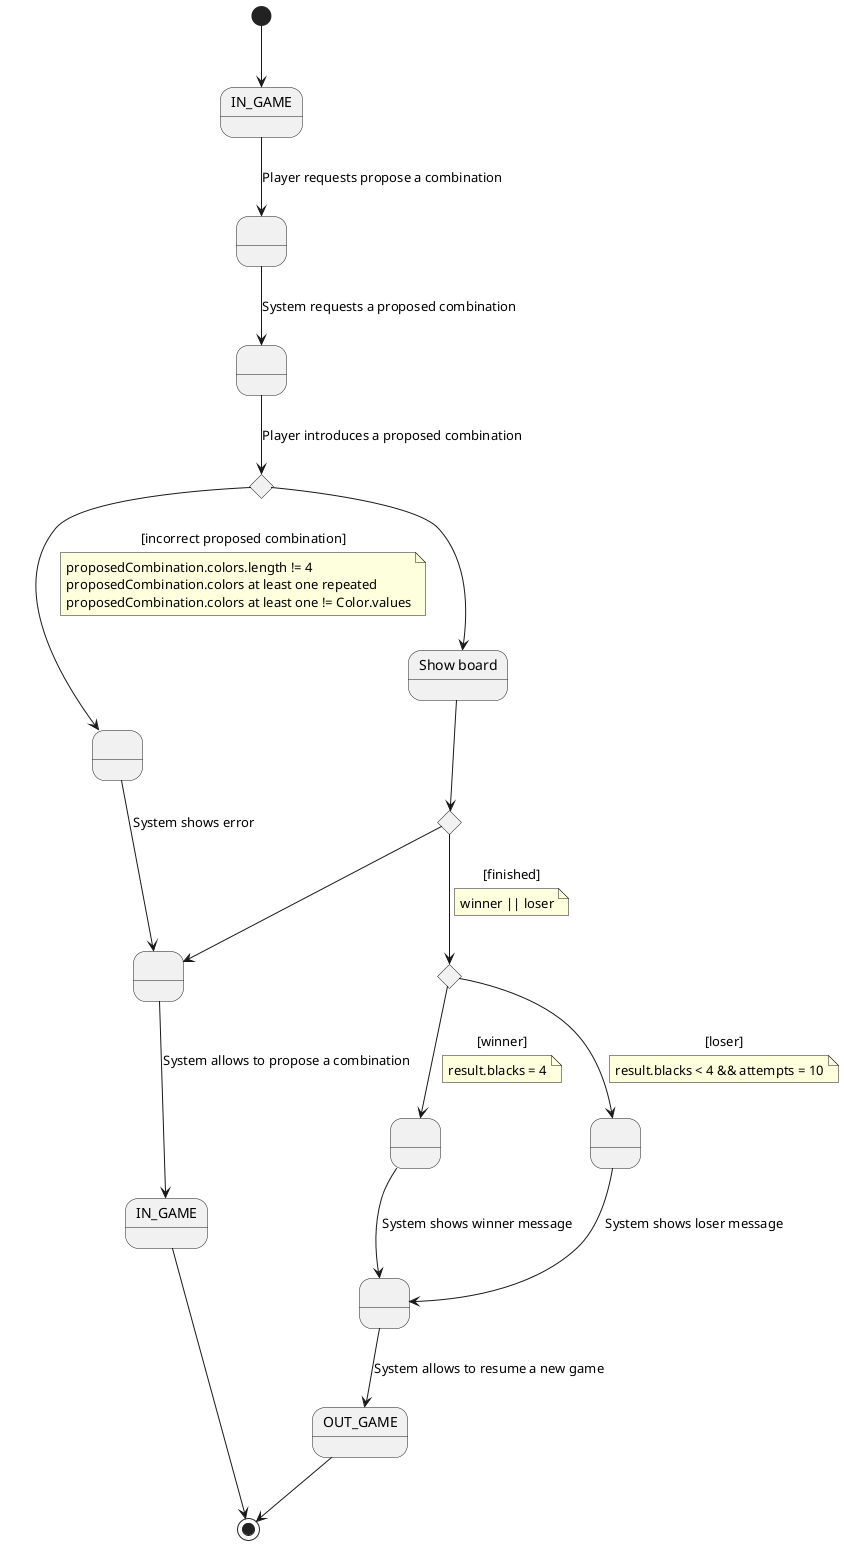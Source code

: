 @startuml propose_combination_usecase
state IN_GAME
state requested as " "
state allowed as " "
state error as " "
state ShowBoard as "Show board"
state winner as " "
state looser as " "
state finished as " "
state last as " "
state is_correct <<choice>>
state is_finished <<choice>>
state is_winner <<choice>>
state OUT_GAME
state IN_GAME_AGAIN as "IN_GAME"

[*] --> IN_GAME
IN_GAME --> requested: Player requests propose a combination
requested --> allowed: System requests a proposed combination
allowed --> is_correct: Player introduces a proposed combination
is_correct --> ShowBoard
is_correct --> error: [incorrect proposed combination]
note on link 
  proposedCombination.colors.length != 4
  proposedCombination.colors at least one repeated
  proposedCombination.colors at least one != Color.values
end note
error --> last: System shows error
ShowBoard --> is_finished
is_finished --> is_winner: [finished]
note on link
  winner || loser
end note
is_winner --> winner: [winner]
note on link
  result.blacks = 4
end note
is_winner --> looser: [loser]
note on link
  result.blacks < 4 && attempts = 10
end note
is_finished --> last
winner --> finished: System shows winner message
looser --> finished: System shows loser message
last --> IN_GAME_AGAIN: System allows to propose a combination
IN_GAME_AGAIN --> [*]
finished --> OUT_GAME: System allows to resume a new game
OUT_GAME --> [*]
@enduml